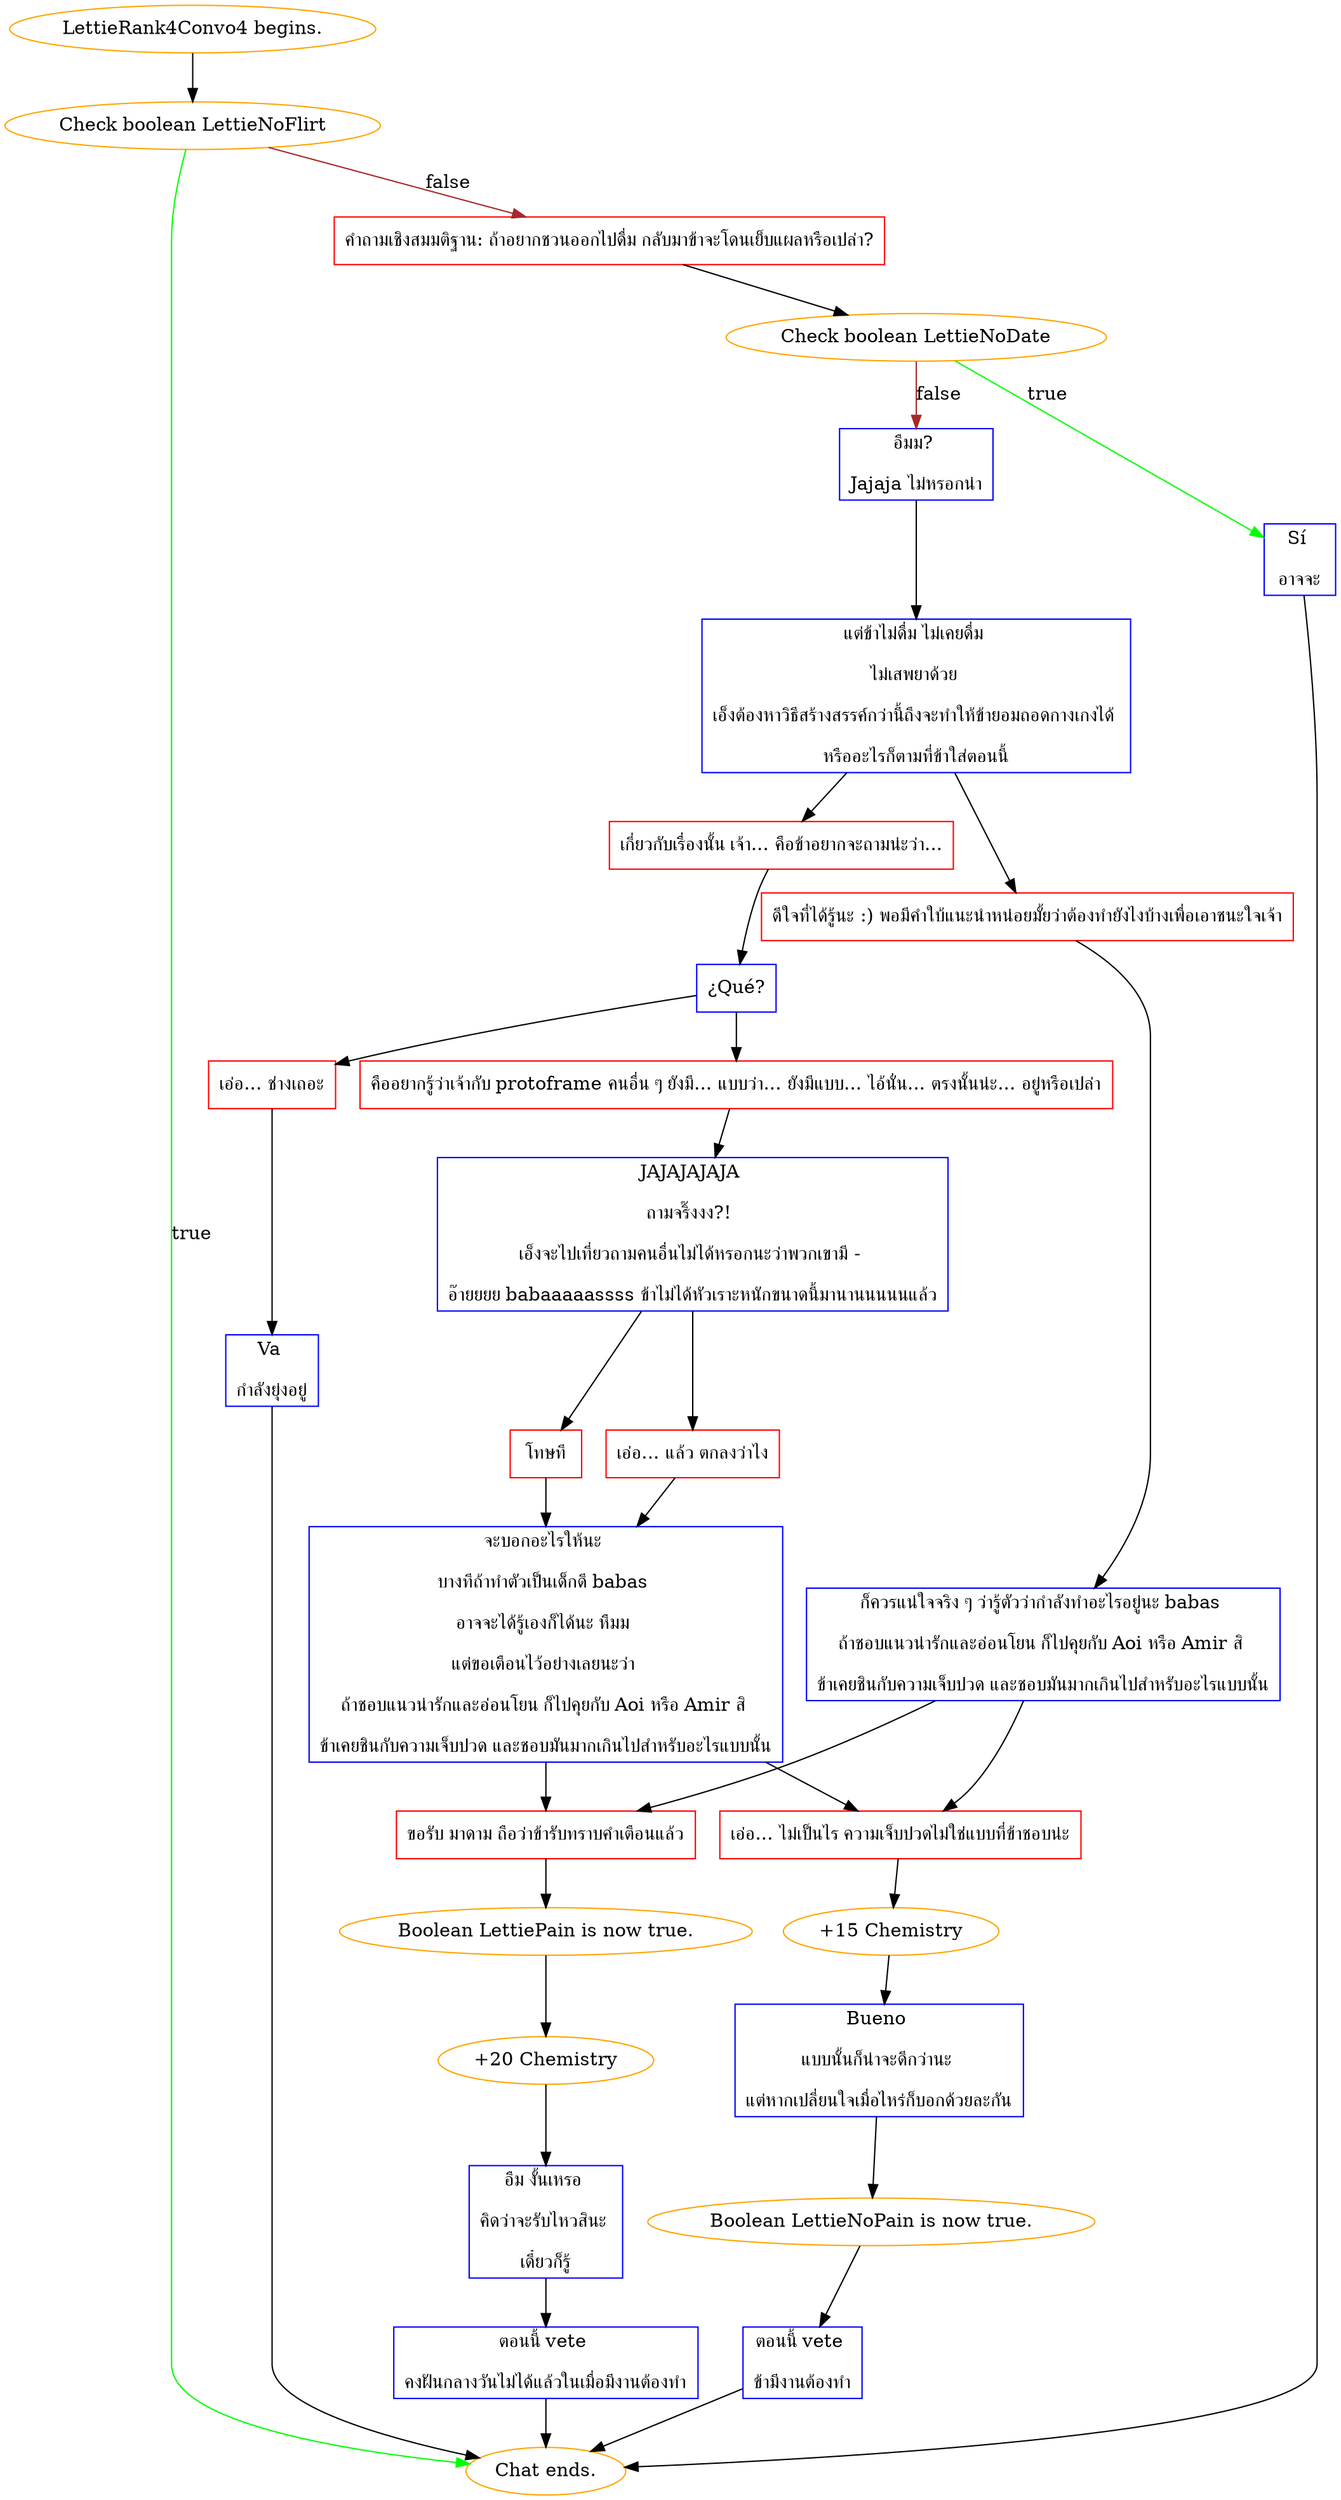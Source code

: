 digraph {
	"LettieRank4Convo4 begins." [color=orange];
		"LettieRank4Convo4 begins." -> j1158339480;
	j1158339480 [label="Check boolean LettieNoFlirt",color=orange];
		j1158339480 -> "Chat ends." [label=true,color=green];
		j1158339480 -> j1974467706 [label=false,color=brown];
	"Chat ends." [color=orange];
	j1974467706 [label="คำถามเชิงสมมติฐาน: ถ้าอยากชวนออกไปดื่ม กลับมาข้าจะโดนเย็บแผลหรือเปล่า?",shape=box,color=red];
		j1974467706 -> j3741727461;
	j3741727461 [label="Check boolean LettieNoDate",color=orange];
		j3741727461 -> j949847905 [label=true,color=green];
		j3741727461 -> j1014171758 [label=false,color=brown];
	j949847905 [label="Sí 
อาจจะ",shape=box,color=blue];
		j949847905 -> "Chat ends.";
	j1014171758 [label="อืมม? 
Jajaja ไม่หรอกน่า",shape=box,color=blue];
		j1014171758 -> j3478767549;
	j3478767549 [label="แต่ข้าไม่ดื่ม ไม่เคยดื่ม 
ไม่เสพยาด้วย 
เอ็งต้องหาวิธีสร้างสรรค์กว่านี้ถึงจะทำให้ข้ายอมถอดกางเกงได้ 
หรืออะไรก็ตามที่ข้าใส่ตอนนี้",shape=box,color=blue];
		j3478767549 -> j5981575;
		j3478767549 -> j2780770792;
	j5981575 [label="ดีใจที่ได้รู้นะ :) พอมีคำใบ้แนะนำหน่อยมั้ยว่าต้องทำยังไงบ้างเพื่อเอาชนะใจเจ้า",shape=box,color=red];
		j5981575 -> j3296427212;
	j2780770792 [label="เกี่ยวกับเรื่องนั้น เจ้า... คือข้าอยากจะถามน่ะว่า...",shape=box,color=red];
		j2780770792 -> j557481327;
	j3296427212 [label="ก็ควรแน่ใจจริง ๆ ว่ารู้ตัวว่ากำลังทำอะไรอยู่นะ babas 
ถ้าชอบแนวน่ารักและอ่อนโยน ก็ไปคุยกับ Aoi หรือ Amir สิ 
ข้าเคยชินกับความเจ็บปวด และชอบมันมากเกินไปสำหรับอะไรแบบนั้น",shape=box,color=blue];
		j3296427212 -> j3440169261;
		j3296427212 -> j10872280;
	j557481327 [label="¿Qué?",shape=box,color=blue];
		j557481327 -> j4064899711;
		j557481327 -> j2041178132;
	j3440169261 [label="ขอรับ มาดาม ถือว่าข้ารับทราบคำเตือนแล้ว",shape=box,color=red];
		j3440169261 -> j3862425626;
	j10872280 [label="เอ่อ... ไม่เป็นไร ความเจ็บปวดไม่ใช่แบบที่ข้าชอบน่ะ",shape=box,color=red];
		j10872280 -> j1692358138;
	j4064899711 [label="คืออยากรู้ว่าเจ้ากับ protoframe คนอื่น ๆ ยังมี... แบบว่า... ยังมีแบบ... ไอ้นั่น... ตรงนั้นน่ะ... อยู่หรือเปล่า",shape=box,color=red];
		j4064899711 -> j3291714524;
	j2041178132 [label="เอ่อ... ช่างเถอะ",shape=box,color=red];
		j2041178132 -> j2340679597;
	j3862425626 [label="Boolean LettiePain is now true.",color=orange];
		j3862425626 -> j2227430956;
	j1692358138 [label="+15 Chemistry",color=orange];
		j1692358138 -> j2652725197;
	j3291714524 [label="JAJAJAJAJA 
ถามจริ๊งงง?! 
เอ็งจะไปเที่ยวถามคนอื่นไม่ได้หรอกนะว่าพวกเขามี - 
อ๊ายยยย babaaaaassss ข้าไม่ได้หัวเราะหนักขนาดนี้มานานนนนนแล้ว",shape=box,color=blue];
		j3291714524 -> j1107689496;
		j3291714524 -> j80947418;
	j2340679597 [label="Va 
กำลังยุ่งอยู่",shape=box,color=blue];
		j2340679597 -> "Chat ends.";
	j2227430956 [label="+20 Chemistry",color=orange];
		j2227430956 -> j1902474631;
	j2652725197 [label="Bueno 
แบบนั้นก็น่าจะดีกว่านะ 
แต่หากเปลี่ยนใจเมื่อไหร่ก็บอกด้วยละกัน",shape=box,color=blue];
		j2652725197 -> j3809338387;
	j1107689496 [label="โทษที",shape=box,color=red];
		j1107689496 -> j952215897;
	j80947418 [label="เอ่อ... แล้ว ตกลงว่าไง",shape=box,color=red];
		j80947418 -> j952215897;
	j1902474631 [label="อืม งั้นเหรอ 
คิดว่าจะรับไหวสินะ 
เดี๋ยวก็รู้",shape=box,color=blue];
		j1902474631 -> j756430674;
	j3809338387 [label="Boolean LettieNoPain is now true.",color=orange];
		j3809338387 -> j308064728;
	j952215897 [label="จะบอกอะไรให้นะ 
บางทีถ้าทำตัวเป็นเด็กดี babas 
อาจจะได้รู้เองก็ได้นะ หืมม 
แต่ขอเตือนไว้อย่างเลยนะว่า 
ถ้าชอบแนวน่ารักและอ่อนโยน ก็ไปคุยกับ Aoi หรือ Amir สิ 
ข้าเคยชินกับความเจ็บปวด และชอบมันมากเกินไปสำหรับอะไรแบบนั้น",shape=box,color=blue];
		j952215897 -> j3440169261;
		j952215897 -> j10872280;
	j756430674 [label="ตอนนี้ vete 
คงฝันกลางวันไม่ได้แล้วในเมื่อมีงานต้องทำ",shape=box,color=blue];
		j756430674 -> "Chat ends.";
	j308064728 [label="ตอนนี้ vete 
ข้ามีงานต้องทำ",shape=box,color=blue];
		j308064728 -> "Chat ends.";
}